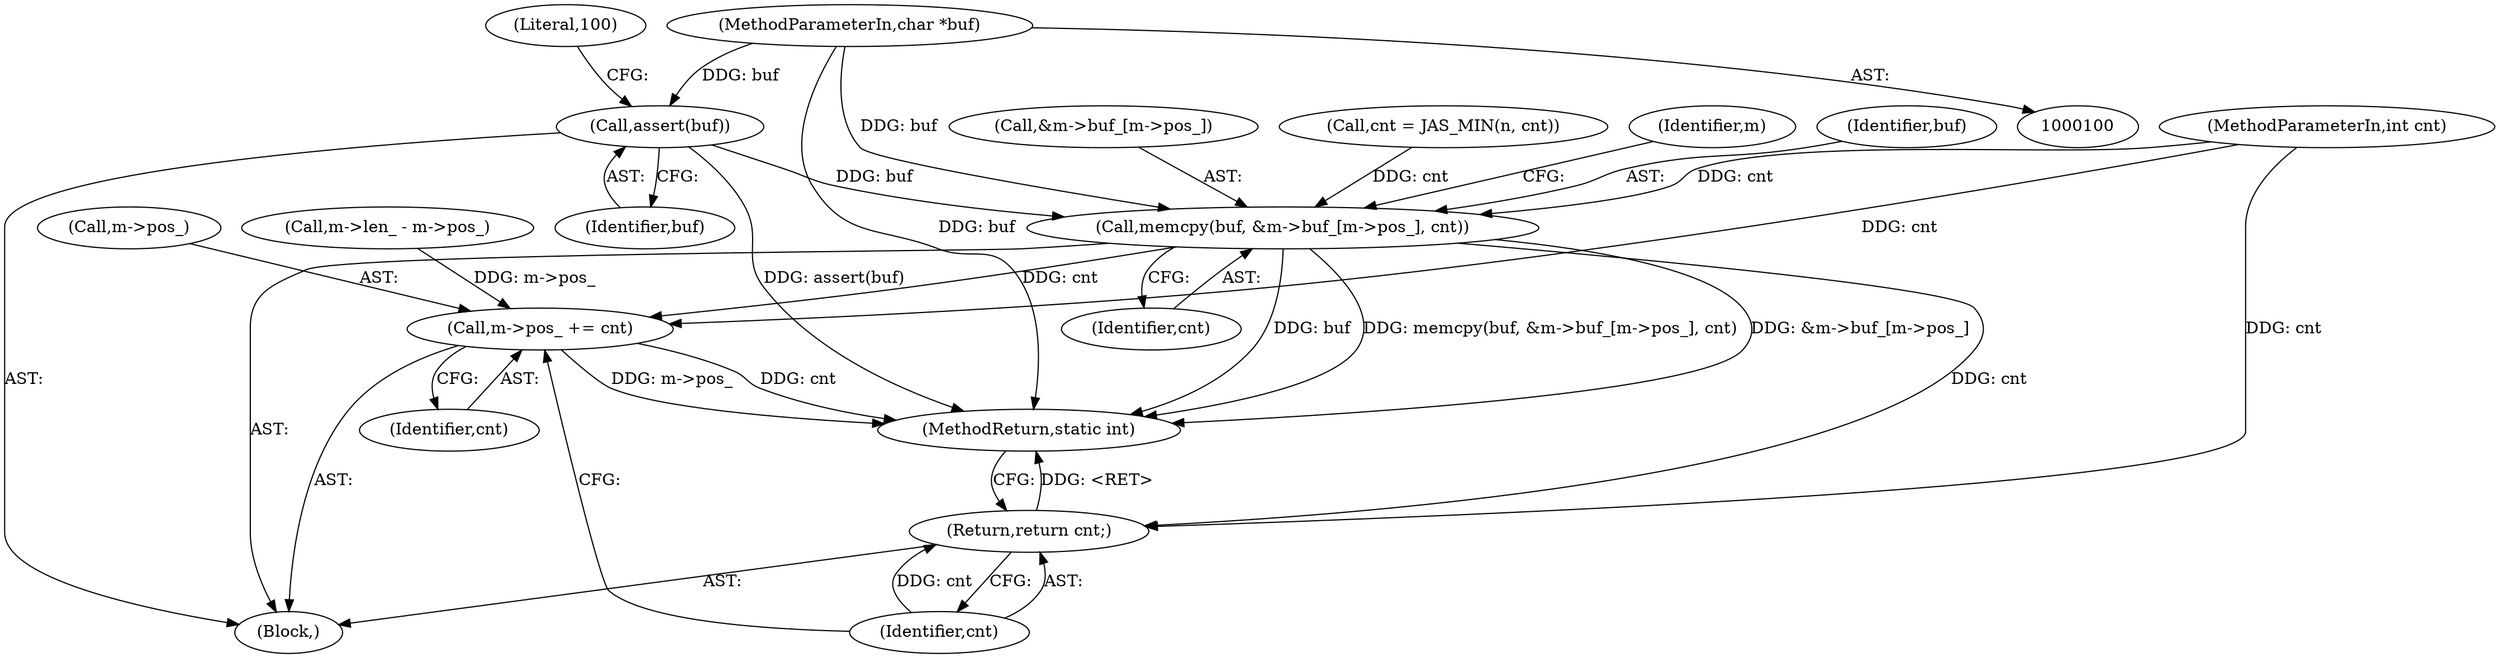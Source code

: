 digraph "0_jasper_634ce8e8a5accc0fa05dd2c20d42b4749d4b2735_4@API" {
"1000110" [label="(Call,assert(buf))"];
"1000102" [label="(MethodParameterIn,char *buf)"];
"1000141" [label="(Call,memcpy(buf, &m->buf_[m->pos_], cnt))"];
"1000152" [label="(Call,m->pos_ += cnt)"];
"1000157" [label="(Return,return cnt;)"];
"1000151" [label="(Identifier,cnt)"];
"1000156" [label="(Identifier,cnt)"];
"1000157" [label="(Return,return cnt;)"];
"1000129" [label="(Call,m->len_ - m->pos_)"];
"1000143" [label="(Call,&m->buf_[m->pos_])"];
"1000159" [label="(MethodReturn,static int)"];
"1000136" [label="(Call,cnt = JAS_MIN(n, cnt))"];
"1000104" [label="(Block,)"];
"1000103" [label="(MethodParameterIn,int cnt)"];
"1000110" [label="(Call,assert(buf))"];
"1000102" [label="(MethodParameterIn,char *buf)"];
"1000153" [label="(Call,m->pos_)"];
"1000141" [label="(Call,memcpy(buf, &m->buf_[m->pos_], cnt))"];
"1000158" [label="(Identifier,cnt)"];
"1000111" [label="(Identifier,buf)"];
"1000113" [label="(Literal,100)"];
"1000152" [label="(Call,m->pos_ += cnt)"];
"1000154" [label="(Identifier,m)"];
"1000142" [label="(Identifier,buf)"];
"1000110" -> "1000104"  [label="AST: "];
"1000110" -> "1000111"  [label="CFG: "];
"1000111" -> "1000110"  [label="AST: "];
"1000113" -> "1000110"  [label="CFG: "];
"1000110" -> "1000159"  [label="DDG: assert(buf)"];
"1000102" -> "1000110"  [label="DDG: buf"];
"1000110" -> "1000141"  [label="DDG: buf"];
"1000102" -> "1000100"  [label="AST: "];
"1000102" -> "1000159"  [label="DDG: buf"];
"1000102" -> "1000141"  [label="DDG: buf"];
"1000141" -> "1000104"  [label="AST: "];
"1000141" -> "1000151"  [label="CFG: "];
"1000142" -> "1000141"  [label="AST: "];
"1000143" -> "1000141"  [label="AST: "];
"1000151" -> "1000141"  [label="AST: "];
"1000154" -> "1000141"  [label="CFG: "];
"1000141" -> "1000159"  [label="DDG: buf"];
"1000141" -> "1000159"  [label="DDG: memcpy(buf, &m->buf_[m->pos_], cnt)"];
"1000141" -> "1000159"  [label="DDG: &m->buf_[m->pos_]"];
"1000136" -> "1000141"  [label="DDG: cnt"];
"1000103" -> "1000141"  [label="DDG: cnt"];
"1000141" -> "1000152"  [label="DDG: cnt"];
"1000141" -> "1000157"  [label="DDG: cnt"];
"1000152" -> "1000104"  [label="AST: "];
"1000152" -> "1000156"  [label="CFG: "];
"1000153" -> "1000152"  [label="AST: "];
"1000156" -> "1000152"  [label="AST: "];
"1000158" -> "1000152"  [label="CFG: "];
"1000152" -> "1000159"  [label="DDG: m->pos_"];
"1000152" -> "1000159"  [label="DDG: cnt"];
"1000103" -> "1000152"  [label="DDG: cnt"];
"1000129" -> "1000152"  [label="DDG: m->pos_"];
"1000157" -> "1000104"  [label="AST: "];
"1000157" -> "1000158"  [label="CFG: "];
"1000158" -> "1000157"  [label="AST: "];
"1000159" -> "1000157"  [label="CFG: "];
"1000157" -> "1000159"  [label="DDG: <RET>"];
"1000158" -> "1000157"  [label="DDG: cnt"];
"1000103" -> "1000157"  [label="DDG: cnt"];
}
